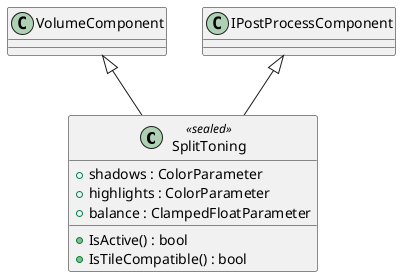 @startuml
class SplitToning <<sealed>> {
    + shadows : ColorParameter
    + highlights : ColorParameter
    + balance : ClampedFloatParameter
    + IsActive() : bool
    + IsTileCompatible() : bool
}
VolumeComponent <|-- SplitToning
IPostProcessComponent <|-- SplitToning
@enduml
